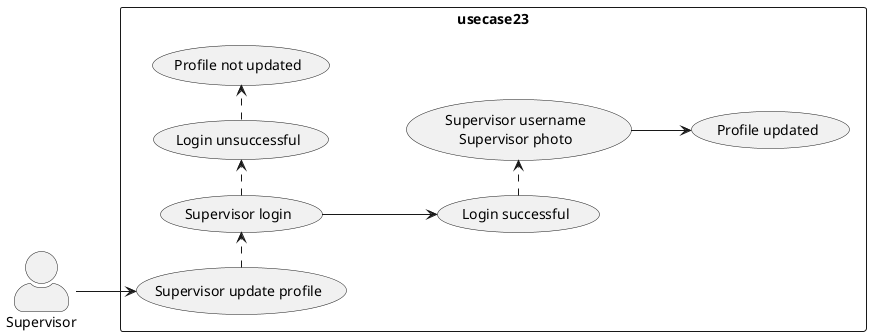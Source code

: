 @startuml Supervisor Update Profile

skinparam actorStyle awesome
left to right direction
skinparam packageStyle rectangle

actor Supervisor

rectangle usecase23{
  Supervisor --> (Supervisor update profile)
  (Supervisor update profile) .> (Supervisor login)
  (Supervisor login) --> (Login successful)  
  (Login successful) .> (Supervisor username\nSupervisor photo)
  (Supervisor username\nSupervisor photo) --> (Profile updated)
  (Supervisor login) .> (Login unsuccessful)
  (Login unsuccessful) .> (Profile not updated)  
  (Supervisor update profile)
}

@enduml